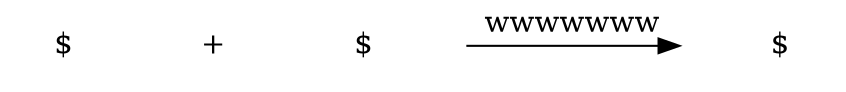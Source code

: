 digraph "" {
    graph[dpi="60";compound="true"];

    subgraph L {
        left[shape="none";label="$"];
    }

    subgraph AB {
        temp1[shape="none";label="+"];
    }

    subgraph R {
        right[shape="none";label="$"];
    }

    subgraph BC {
        node[color="invis";shape="point"];
        temp2b;
        temp2c;

        temp2b -> temp2c[constraint="false";label="wwwwwww"];
    }

    subgraph Res {
        result[shape="none";label="$"];
    }
}
